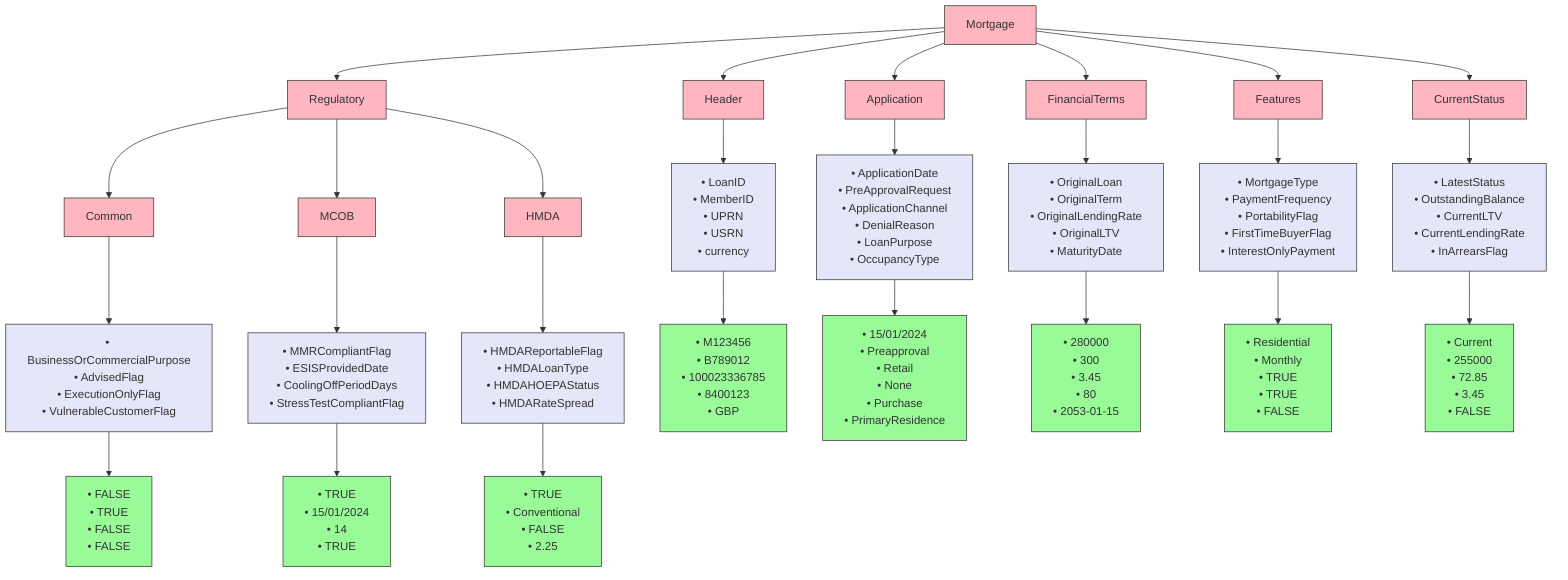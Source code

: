 %%{
  init: {
    'graph': {
      'rankdir': 'TB',
      'nodesep': 10,
      'ranksep': 20,
      'splines': 'orthogonal',
      'pack': true,
      'edgesep': 10,
      'marginx': 5,
      'marginy': 5,
      'compound': true
    }
  }
}%%

graph TB
    %% Root Node
    Mortgage

    %% Level 1 Nodes
    Mortgage --> MortgageHeader[Header]
    Mortgage --> Application
    Mortgage --> FinancialTerms
    Mortgage --> Features
    Mortgage --> CurrentStatus
    Mortgage --> Regulatory
    
    %% Level 2 Nodes with Fields
    MortgageHeader --> HeaderFields["• LoanID<br>• MemberID<br>• UPRN<br>• USRN<br>• currency"]
    Application --> AppFields["• ApplicationDate<br>• PreApprovalRequest<br>• ApplicationChannel<br>• DenialReason<br>• LoanPurpose<br>• OccupancyType"]
    FinancialTerms --> FinanceFields["• OriginalLoan<br>• OriginalTerm<br>• OriginalLendingRate<br>• OriginalLTV<br>• MaturityDate"]
    Features --> FeatureFields["• MortgageType<br>• PaymentFrequency<br>• PortabilityFlag<br>• FirstTimeBuyerFlag<br>• InterestOnlyPayment"]
    CurrentStatus --> StatusFields["• LatestStatus<br>• OutstandingBalance<br>• CurrentLTV<br>• CurrentLendingRate<br>• InArrearsFlag"]
    
    %% Regulatory Section and its subsections
    Regulatory --> Common
    Regulatory --> MCOB
    Regulatory --> HMDA

    Common --> CommonFields["• BusinessOrCommercialPurpose<br>• AdvisedFlag<br>• ExecutionOnlyFlag<br>• VulnerableCustomerFlag"]
    MCOB --> MCOBFields["• MMRCompliantFlag<br>• ESISProvidedDate<br>• CoolingOffPeriodDays<br>• StressTestCompliantFlag"]
    HMDA --> HMDAFields["• HMDAReportableFlag<br>• HMDALoanType<br>• HMDAHOEPAStatus<br>• HMDARateSpread"]
    
    %% Example Values in Green Boxes
    HeaderFields --> HeaderValues["• M123456<br>• B789012<br>• 100023336785<br>• 8400123<br>• GBP"]
    AppFields --> AppValues["• 15/01/2024<br>• Preapproval<br>• Retail<br>• None<br>• Purchase<br>• PrimaryResidence"]
    FinanceFields --> FinanceValues["• 280000<br>• 300<br>• 3.45<br>• 80<br>• 2053-01-15"]
    FeatureFields --> FeatureValues["• Residential<br>• Monthly<br>• TRUE<br>• TRUE<br>• FALSE"]
    StatusFields --> StatusValues["• Current<br>• 255000<br>• 72.85<br>• 3.45<br>• FALSE"]
    CommonFields --> CommonValues["• FALSE<br>• TRUE<br>• FALSE<br>• FALSE"]
    MCOBFields --> MCOBValues["• TRUE<br>• 15/01/2024<br>• 14<br>• TRUE"]
    HMDAFields --> HMDAValues["• TRUE<br>• Conventional<br>• FALSE<br>• 2.25"]
    
    %% Styling
    classDef header fill:#ffb6c1,stroke:#333
    classDef fields fill:#e6e6fa,stroke:#333
    classDef values fill:#98fb98,stroke:#333
    
    class Mortgage,MortgageHeader,Application,FinancialTerms,Features,CurrentStatus,Regulatory,Common,MCOB,HMDA header
    class HeaderFields,AppFields,FinanceFields,FeatureFields,StatusFields,CommonFields,MCOBFields,HMDAFields fields
    class HeaderValues,AppValues,FinanceValues,FeatureValues,StatusValues,CommonValues,MCOBValues,HMDAValues values